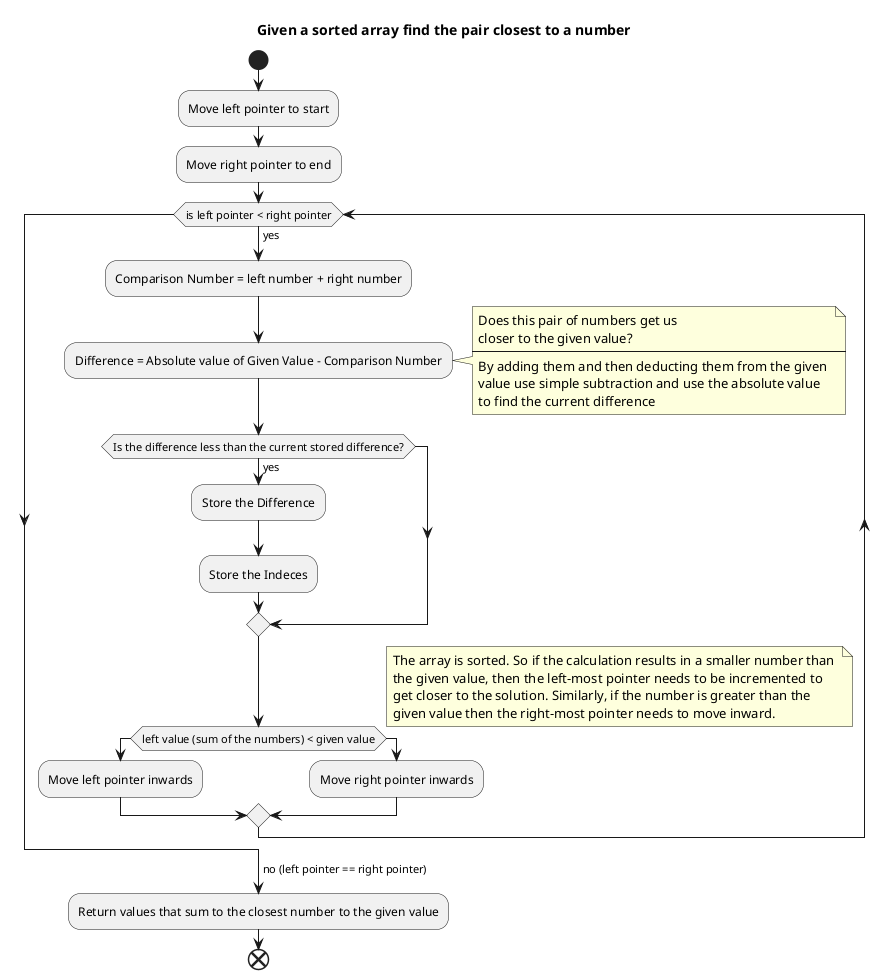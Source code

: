 @startuml

title Given a sorted array find the pair closest to a number

start
    :Move left pointer to start;
    :Move right pointer to end;

    while (is left pointer < right pointer) is (yes)
        :Comparison Number = left number + right number;
        :Difference = Absolute value of Given Value - Comparison Number;
        note right
            Does this pair of numbers get us 
            closer to the given value?
            ----
            By adding them and then deducting them from the given 
            value use simple subtraction and use the absolute value 
            to find the current difference
        end note
        if (Is the difference less than the current stored difference?) then (yes)
            :Store the Difference;
            :Store the Indeces;
        endif

        if (left value (sum of the numbers) < given value)
            :Move left pointer inwards;
        else
            :Move right pointer inwards;
        endif
        note right
            The array is sorted. So if the calculation results in a smaller number than 
            the given value, then the left-most pointer needs to be incremented to 
            get closer to the solution. Similarly, if the number is greater than the 
            given value then the right-most pointer needs to move inward.
        end note
    end while
    ->no (left pointer == right pointer);
    :Return values that sum to the closest number to the given value;
end
@enduml
